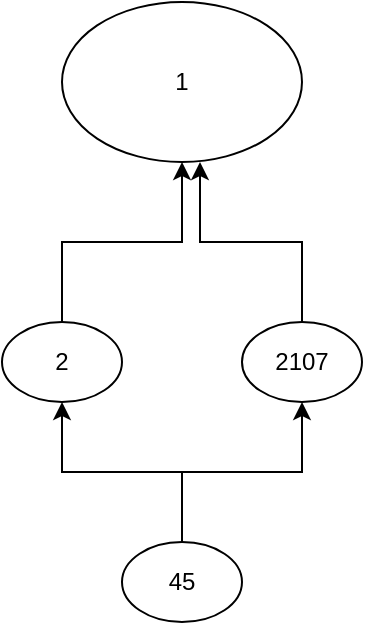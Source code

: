 <mxfile version="12.5.3" type="github">
  <diagram id="OS9wc6R2EMtAV5vi43Ng" name="Page-1">
    <mxGraphModel dx="1038" dy="622" grid="1" gridSize="10" guides="1" tooltips="1" connect="1" arrows="1" fold="1" page="1" pageScale="1" pageWidth="827" pageHeight="1169" math="0" shadow="0">
      <root>
        <mxCell id="0"/>
        <mxCell id="1" parent="0"/>
        <mxCell id="k0WZAithlWAE11F4-99s-4" style="edgeStyle=orthogonalEdgeStyle;rounded=0;orthogonalLoop=1;jettySize=auto;html=1;" edge="1" parent="1" source="k0WZAithlWAE11F4-99s-1" target="k0WZAithlWAE11F4-99s-3">
          <mxGeometry relative="1" as="geometry"/>
        </mxCell>
        <mxCell id="k0WZAithlWAE11F4-99s-6" style="edgeStyle=orthogonalEdgeStyle;rounded=0;orthogonalLoop=1;jettySize=auto;html=1;entryX=0.5;entryY=1;entryDx=0;entryDy=0;" edge="1" parent="1" source="k0WZAithlWAE11F4-99s-1" target="k0WZAithlWAE11F4-99s-2">
          <mxGeometry relative="1" as="geometry"/>
        </mxCell>
        <mxCell id="k0WZAithlWAE11F4-99s-1" value="45" style="ellipse;whiteSpace=wrap;html=1;" vertex="1" parent="1">
          <mxGeometry x="353" y="410" width="60" height="40" as="geometry"/>
        </mxCell>
        <mxCell id="k0WZAithlWAE11F4-99s-7" style="edgeStyle=orthogonalEdgeStyle;rounded=0;orthogonalLoop=1;jettySize=auto;html=1;" edge="1" parent="1" source="k0WZAithlWAE11F4-99s-2" target="k0WZAithlWAE11F4-99s-5">
          <mxGeometry relative="1" as="geometry"/>
        </mxCell>
        <mxCell id="k0WZAithlWAE11F4-99s-2" value="2" style="ellipse;whiteSpace=wrap;html=1;" vertex="1" parent="1">
          <mxGeometry x="293" y="300" width="60" height="40" as="geometry"/>
        </mxCell>
        <mxCell id="k0WZAithlWAE11F4-99s-8" style="edgeStyle=orthogonalEdgeStyle;rounded=0;orthogonalLoop=1;jettySize=auto;html=1;entryX=0.575;entryY=1;entryDx=0;entryDy=0;entryPerimeter=0;" edge="1" parent="1" source="k0WZAithlWAE11F4-99s-3" target="k0WZAithlWAE11F4-99s-5">
          <mxGeometry relative="1" as="geometry"/>
        </mxCell>
        <mxCell id="k0WZAithlWAE11F4-99s-3" value="2107" style="ellipse;whiteSpace=wrap;html=1;" vertex="1" parent="1">
          <mxGeometry x="413" y="300" width="60" height="40" as="geometry"/>
        </mxCell>
        <mxCell id="k0WZAithlWAE11F4-99s-5" value="1" style="ellipse;whiteSpace=wrap;html=1;" vertex="1" parent="1">
          <mxGeometry x="323" y="140" width="120" height="80" as="geometry"/>
        </mxCell>
      </root>
    </mxGraphModel>
  </diagram>
</mxfile>
